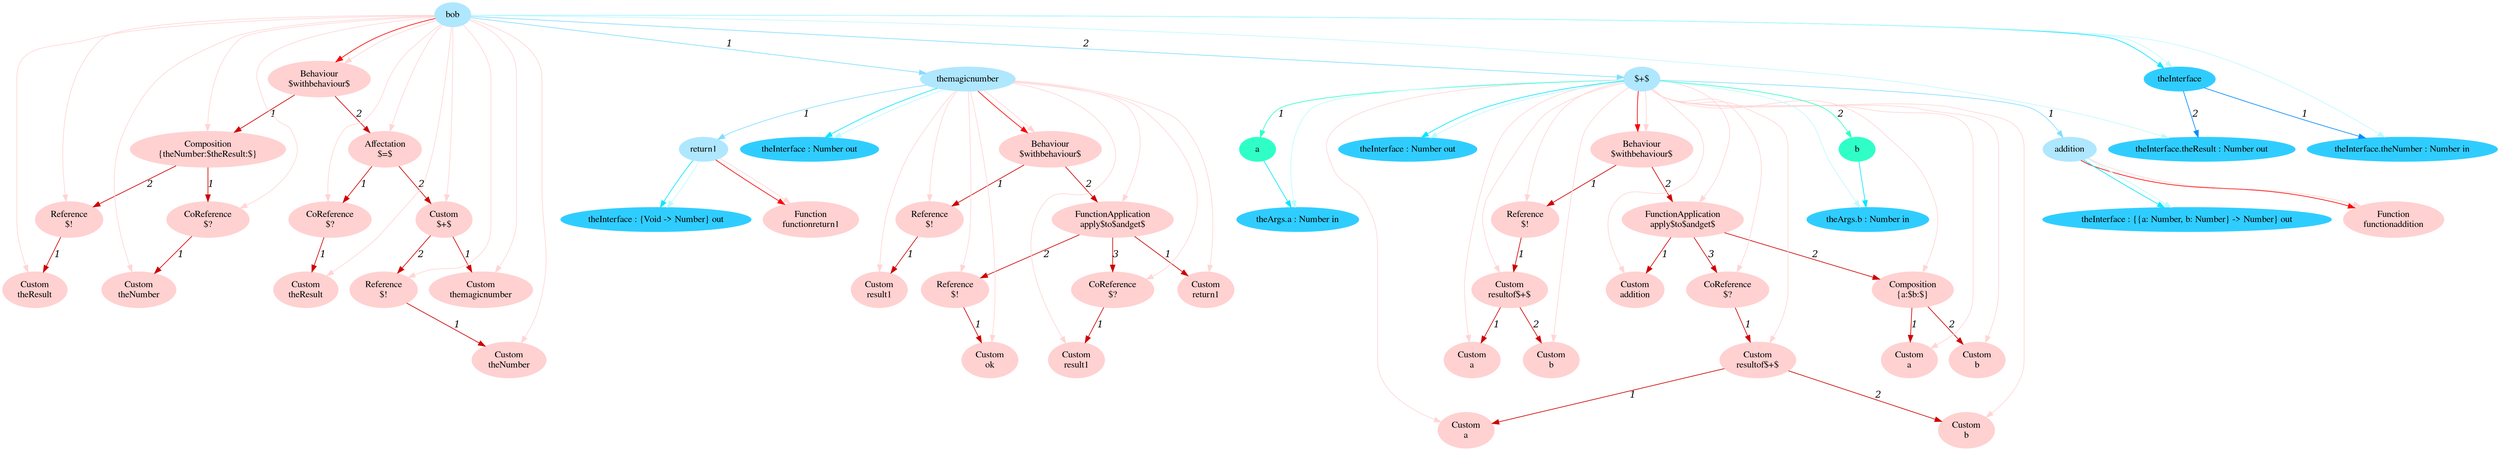 digraph g{node_4738 [shape="ellipse", style="filled", color="#ffd1d1", fontname="Times", label="Function
functionreturn1" ]
node_4745 [shape="ellipse", style="filled", color="#ffd1d1", fontname="Times", label="Behaviour
$withbehaviour$" ]
node_4747 [shape="ellipse", style="filled", color="#ffd1d1", fontname="Times", label="Reference
$!" ]
node_4749 [shape="ellipse", style="filled", color="#ffd1d1", fontname="Times", label="Custom
result1" ]
node_4752 [shape="ellipse", style="filled", color="#ffd1d1", fontname="Times", label="FunctionApplication
apply$to$andget$" ]
node_4754 [shape="ellipse", style="filled", color="#ffd1d1", fontname="Times", label="Custom
return1" ]
node_4756 [shape="ellipse", style="filled", color="#ffd1d1", fontname="Times", label="Reference
$!" ]
node_4758 [shape="ellipse", style="filled", color="#ffd1d1", fontname="Times", label="Custom
ok" ]
node_4761 [shape="ellipse", style="filled", color="#ffd1d1", fontname="Times", label="CoReference
$?" ]
node_4763 [shape="ellipse", style="filled", color="#ffd1d1", fontname="Times", label="Custom
result1" ]
node_4777 [shape="ellipse", style="filled", color="#ffd1d1", fontname="Times", label="Function
functionaddition" ]
node_4794 [shape="ellipse", style="filled", color="#ffd1d1", fontname="Times", label="Behaviour
$withbehaviour$" ]
node_4796 [shape="ellipse", style="filled", color="#ffd1d1", fontname="Times", label="Reference
$!" ]
node_4798 [shape="ellipse", style="filled", color="#ffd1d1", fontname="Times", label="Custom
resultof$+$" ]
node_4800 [shape="ellipse", style="filled", color="#ffd1d1", fontname="Times", label="Custom
a" ]
node_4802 [shape="ellipse", style="filled", color="#ffd1d1", fontname="Times", label="Custom
b" ]
node_4807 [shape="ellipse", style="filled", color="#ffd1d1", fontname="Times", label="FunctionApplication
apply$to$andget$" ]
node_4809 [shape="ellipse", style="filled", color="#ffd1d1", fontname="Times", label="Custom
addition" ]
node_4811 [shape="ellipse", style="filled", color="#ffd1d1", fontname="Times", label="Composition
{a:$b:$}" ]
node_4813 [shape="ellipse", style="filled", color="#ffd1d1", fontname="Times", label="Custom
a" ]
node_4815 [shape="ellipse", style="filled", color="#ffd1d1", fontname="Times", label="Custom
b" ]
node_4819 [shape="ellipse", style="filled", color="#ffd1d1", fontname="Times", label="CoReference
$?" ]
node_4821 [shape="ellipse", style="filled", color="#ffd1d1", fontname="Times", label="Custom
resultof$+$" ]
node_4823 [shape="ellipse", style="filled", color="#ffd1d1", fontname="Times", label="Custom
a" ]
node_4825 [shape="ellipse", style="filled", color="#ffd1d1", fontname="Times", label="Custom
b" ]
node_4847 [shape="ellipse", style="filled", color="#ffd1d1", fontname="Times", label="Behaviour
$withbehaviour$" ]
node_4849 [shape="ellipse", style="filled", color="#ffd1d1", fontname="Times", label="Composition
{theNumber:$theResult:$}" ]
node_4851 [shape="ellipse", style="filled", color="#ffd1d1", fontname="Times", label="CoReference
$?" ]
node_4853 [shape="ellipse", style="filled", color="#ffd1d1", fontname="Times", label="Custom
theNumber" ]
node_4856 [shape="ellipse", style="filled", color="#ffd1d1", fontname="Times", label="Reference
$!" ]
node_4858 [shape="ellipse", style="filled", color="#ffd1d1", fontname="Times", label="Custom
theResult" ]
node_4863 [shape="ellipse", style="filled", color="#ffd1d1", fontname="Times", label="Affectation
$=$" ]
node_4865 [shape="ellipse", style="filled", color="#ffd1d1", fontname="Times", label="CoReference
$?" ]
node_4867 [shape="ellipse", style="filled", color="#ffd1d1", fontname="Times", label="Custom
theResult" ]
node_4870 [shape="ellipse", style="filled", color="#ffd1d1", fontname="Times", label="Custom
$+$" ]
node_4872 [shape="ellipse", style="filled", color="#ffd1d1", fontname="Times", label="Custom
themagicnumber" ]
node_4874 [shape="ellipse", style="filled", color="#ffd1d1", fontname="Times", label="Reference
$!" ]
node_4876 [shape="ellipse", style="filled", color="#ffd1d1", fontname="Times", label="Custom
theNumber" ]
node_4732 [shape="ellipse", style="filled", color="#afe7ff", fontname="Times", label="bob" ]
node_4733 [shape="ellipse", style="filled", color="#afe7ff", fontname="Times", label="themagicnumber" ]
node_4734 [shape="ellipse", style="filled", color="#afe7ff", fontname="Times", label="return1" ]
node_4772 [shape="ellipse", style="filled", color="#afe7ff", fontname="Times", label="$+$" ]
node_4773 [shape="ellipse", style="filled", color="#afe7ff", fontname="Times", label="addition" ]
node_4781 [shape="ellipse", style="filled", color="#2fffc7", fontname="Times", label="a" ]
node_4785 [shape="ellipse", style="filled", color="#2fffc7", fontname="Times", label="b" ]
node_4735 [shape="ellipse", style="filled", color="#2fcdff", fontname="Times", label="theInterface : {Void -> Number} out" ]
node_4742 [shape="ellipse", style="filled", color="#2fcdff", fontname="Times", label="theInterface : Number out" ]
node_4774 [shape="ellipse", style="filled", color="#2fcdff", fontname="Times", label="theInterface : {{a: Number, b: Number} -> Number} out" ]
node_4782 [shape="ellipse", style="filled", color="#2fcdff", fontname="Times", label="theArgs.a : Number in" ]
node_4786 [shape="ellipse", style="filled", color="#2fcdff", fontname="Times", label="theArgs.b : Number in" ]
node_4791 [shape="ellipse", style="filled", color="#2fcdff", fontname="Times", label="theInterface : Number out" ]
node_4838 [shape="ellipse", style="filled", color="#2fcdff", fontname="Times", label="theInterface" ]
node_4839 [shape="ellipse", style="filled", color="#2fcdff", fontname="Times", label="theInterface.theNumber : Number in" ]
node_4841 [shape="ellipse", style="filled", color="#2fcdff", fontname="Times", label="theInterface.theResult : Number out" ]
node_4747 -> node_4749 [dir=forward, arrowHead=normal, fontname="Times-Italic", arrowsize=1, color="#d00000", label="1",  headlabel="", taillabel="" ]
node_4756 -> node_4758 [dir=forward, arrowHead=normal, fontname="Times-Italic", arrowsize=1, color="#d00000", label="1",  headlabel="", taillabel="" ]
node_4761 -> node_4763 [dir=forward, arrowHead=normal, fontname="Times-Italic", arrowsize=1, color="#d00000", label="1",  headlabel="", taillabel="" ]
node_4752 -> node_4754 [dir=forward, arrowHead=normal, fontname="Times-Italic", arrowsize=1, color="#d00000", label="1",  headlabel="", taillabel="" ]
node_4752 -> node_4756 [dir=forward, arrowHead=normal, fontname="Times-Italic", arrowsize=1, color="#d00000", label="2",  headlabel="", taillabel="" ]
node_4752 -> node_4761 [dir=forward, arrowHead=normal, fontname="Times-Italic", arrowsize=1, color="#d00000", label="3",  headlabel="", taillabel="" ]
node_4745 -> node_4747 [dir=forward, arrowHead=normal, fontname="Times-Italic", arrowsize=1, color="#d00000", label="1",  headlabel="", taillabel="" ]
node_4745 -> node_4752 [dir=forward, arrowHead=normal, fontname="Times-Italic", arrowsize=1, color="#d00000", label="2",  headlabel="", taillabel="" ]
node_4798 -> node_4800 [dir=forward, arrowHead=normal, fontname="Times-Italic", arrowsize=1, color="#d00000", label="1",  headlabel="", taillabel="" ]
node_4798 -> node_4802 [dir=forward, arrowHead=normal, fontname="Times-Italic", arrowsize=1, color="#d00000", label="2",  headlabel="", taillabel="" ]
node_4796 -> node_4798 [dir=forward, arrowHead=normal, fontname="Times-Italic", arrowsize=1, color="#d00000", label="1",  headlabel="", taillabel="" ]
node_4811 -> node_4813 [dir=forward, arrowHead=normal, fontname="Times-Italic", arrowsize=1, color="#d00000", label="1",  headlabel="", taillabel="" ]
node_4811 -> node_4815 [dir=forward, arrowHead=normal, fontname="Times-Italic", arrowsize=1, color="#d00000", label="2",  headlabel="", taillabel="" ]
node_4821 -> node_4823 [dir=forward, arrowHead=normal, fontname="Times-Italic", arrowsize=1, color="#d00000", label="1",  headlabel="", taillabel="" ]
node_4821 -> node_4825 [dir=forward, arrowHead=normal, fontname="Times-Italic", arrowsize=1, color="#d00000", label="2",  headlabel="", taillabel="" ]
node_4819 -> node_4821 [dir=forward, arrowHead=normal, fontname="Times-Italic", arrowsize=1, color="#d00000", label="1",  headlabel="", taillabel="" ]
node_4807 -> node_4809 [dir=forward, arrowHead=normal, fontname="Times-Italic", arrowsize=1, color="#d00000", label="1",  headlabel="", taillabel="" ]
node_4807 -> node_4811 [dir=forward, arrowHead=normal, fontname="Times-Italic", arrowsize=1, color="#d00000", label="2",  headlabel="", taillabel="" ]
node_4807 -> node_4819 [dir=forward, arrowHead=normal, fontname="Times-Italic", arrowsize=1, color="#d00000", label="3",  headlabel="", taillabel="" ]
node_4794 -> node_4796 [dir=forward, arrowHead=normal, fontname="Times-Italic", arrowsize=1, color="#d00000", label="1",  headlabel="", taillabel="" ]
node_4794 -> node_4807 [dir=forward, arrowHead=normal, fontname="Times-Italic", arrowsize=1, color="#d00000", label="2",  headlabel="", taillabel="" ]
node_4851 -> node_4853 [dir=forward, arrowHead=normal, fontname="Times-Italic", arrowsize=1, color="#d00000", label="1",  headlabel="", taillabel="" ]
node_4856 -> node_4858 [dir=forward, arrowHead=normal, fontname="Times-Italic", arrowsize=1, color="#d00000", label="1",  headlabel="", taillabel="" ]
node_4849 -> node_4851 [dir=forward, arrowHead=normal, fontname="Times-Italic", arrowsize=1, color="#d00000", label="1",  headlabel="", taillabel="" ]
node_4849 -> node_4856 [dir=forward, arrowHead=normal, fontname="Times-Italic", arrowsize=1, color="#d00000", label="2",  headlabel="", taillabel="" ]
node_4865 -> node_4867 [dir=forward, arrowHead=normal, fontname="Times-Italic", arrowsize=1, color="#d00000", label="1",  headlabel="", taillabel="" ]
node_4874 -> node_4876 [dir=forward, arrowHead=normal, fontname="Times-Italic", arrowsize=1, color="#d00000", label="1",  headlabel="", taillabel="" ]
node_4870 -> node_4872 [dir=forward, arrowHead=normal, fontname="Times-Italic", arrowsize=1, color="#d00000", label="1",  headlabel="", taillabel="" ]
node_4870 -> node_4874 [dir=forward, arrowHead=normal, fontname="Times-Italic", arrowsize=1, color="#d00000", label="2",  headlabel="", taillabel="" ]
node_4863 -> node_4865 [dir=forward, arrowHead=normal, fontname="Times-Italic", arrowsize=1, color="#d00000", label="1",  headlabel="", taillabel="" ]
node_4863 -> node_4870 [dir=forward, arrowHead=normal, fontname="Times-Italic", arrowsize=1, color="#d00000", label="2",  headlabel="", taillabel="" ]
node_4847 -> node_4849 [dir=forward, arrowHead=normal, fontname="Times-Italic", arrowsize=1, color="#d00000", label="1",  headlabel="", taillabel="" ]
node_4847 -> node_4863 [dir=forward, arrowHead=normal, fontname="Times-Italic", arrowsize=1, color="#d00000", label="2",  headlabel="", taillabel="" ]
node_4734 -> node_4738 [dir=forward, arrowHead=normal, fontname="Times-Italic", arrowsize=1, color="#ff0000", label="",  headlabel="", taillabel="" ]
node_4733 -> node_4745 [dir=forward, arrowHead=normal, fontname="Times-Italic", arrowsize=1, color="#ff0000", label="",  headlabel="", taillabel="" ]
node_4773 -> node_4777 [dir=forward, arrowHead=normal, fontname="Times-Italic", arrowsize=1, color="#ff0000", label="",  headlabel="", taillabel="" ]
node_4772 -> node_4794 [dir=forward, arrowHead=normal, fontname="Times-Italic", arrowsize=1, color="#ff0000", label="",  headlabel="", taillabel="" ]
node_4732 -> node_4847 [dir=forward, arrowHead=normal, fontname="Times-Italic", arrowsize=1, color="#ff0000", label="",  headlabel="", taillabel="" ]
node_4734 -> node_4738 [dir=forward, arrowHead=normal, fontname="Times-Italic", arrowsize=1, color="#ffd5d5", label="",  headlabel="", taillabel="" ]
node_4733 -> node_4745 [dir=forward, arrowHead=normal, fontname="Times-Italic", arrowsize=1, color="#ffd5d5", label="",  headlabel="", taillabel="" ]
node_4733 -> node_4747 [dir=forward, arrowHead=normal, fontname="Times-Italic", arrowsize=1, color="#ffd5d5", label="",  headlabel="", taillabel="" ]
node_4733 -> node_4749 [dir=forward, arrowHead=normal, fontname="Times-Italic", arrowsize=1, color="#ffd5d5", label="",  headlabel="", taillabel="" ]
node_4733 -> node_4752 [dir=forward, arrowHead=normal, fontname="Times-Italic", arrowsize=1, color="#ffd5d5", label="",  headlabel="", taillabel="" ]
node_4733 -> node_4754 [dir=forward, arrowHead=normal, fontname="Times-Italic", arrowsize=1, color="#ffd5d5", label="",  headlabel="", taillabel="" ]
node_4733 -> node_4756 [dir=forward, arrowHead=normal, fontname="Times-Italic", arrowsize=1, color="#ffd5d5", label="",  headlabel="", taillabel="" ]
node_4733 -> node_4758 [dir=forward, arrowHead=normal, fontname="Times-Italic", arrowsize=1, color="#ffd5d5", label="",  headlabel="", taillabel="" ]
node_4733 -> node_4761 [dir=forward, arrowHead=normal, fontname="Times-Italic", arrowsize=1, color="#ffd5d5", label="",  headlabel="", taillabel="" ]
node_4733 -> node_4763 [dir=forward, arrowHead=normal, fontname="Times-Italic", arrowsize=1, color="#ffd5d5", label="",  headlabel="", taillabel="" ]
node_4773 -> node_4777 [dir=forward, arrowHead=normal, fontname="Times-Italic", arrowsize=1, color="#ffd5d5", label="",  headlabel="", taillabel="" ]
node_4772 -> node_4794 [dir=forward, arrowHead=normal, fontname="Times-Italic", arrowsize=1, color="#ffd5d5", label="",  headlabel="", taillabel="" ]
node_4772 -> node_4796 [dir=forward, arrowHead=normal, fontname="Times-Italic", arrowsize=1, color="#ffd5d5", label="",  headlabel="", taillabel="" ]
node_4772 -> node_4798 [dir=forward, arrowHead=normal, fontname="Times-Italic", arrowsize=1, color="#ffd5d5", label="",  headlabel="", taillabel="" ]
node_4772 -> node_4800 [dir=forward, arrowHead=normal, fontname="Times-Italic", arrowsize=1, color="#ffd5d5", label="",  headlabel="", taillabel="" ]
node_4772 -> node_4802 [dir=forward, arrowHead=normal, fontname="Times-Italic", arrowsize=1, color="#ffd5d5", label="",  headlabel="", taillabel="" ]
node_4772 -> node_4807 [dir=forward, arrowHead=normal, fontname="Times-Italic", arrowsize=1, color="#ffd5d5", label="",  headlabel="", taillabel="" ]
node_4772 -> node_4809 [dir=forward, arrowHead=normal, fontname="Times-Italic", arrowsize=1, color="#ffd5d5", label="",  headlabel="", taillabel="" ]
node_4772 -> node_4811 [dir=forward, arrowHead=normal, fontname="Times-Italic", arrowsize=1, color="#ffd5d5", label="",  headlabel="", taillabel="" ]
node_4772 -> node_4813 [dir=forward, arrowHead=normal, fontname="Times-Italic", arrowsize=1, color="#ffd5d5", label="",  headlabel="", taillabel="" ]
node_4772 -> node_4815 [dir=forward, arrowHead=normal, fontname="Times-Italic", arrowsize=1, color="#ffd5d5", label="",  headlabel="", taillabel="" ]
node_4772 -> node_4819 [dir=forward, arrowHead=normal, fontname="Times-Italic", arrowsize=1, color="#ffd5d5", label="",  headlabel="", taillabel="" ]
node_4772 -> node_4821 [dir=forward, arrowHead=normal, fontname="Times-Italic", arrowsize=1, color="#ffd5d5", label="",  headlabel="", taillabel="" ]
node_4772 -> node_4823 [dir=forward, arrowHead=normal, fontname="Times-Italic", arrowsize=1, color="#ffd5d5", label="",  headlabel="", taillabel="" ]
node_4772 -> node_4825 [dir=forward, arrowHead=normal, fontname="Times-Italic", arrowsize=1, color="#ffd5d5", label="",  headlabel="", taillabel="" ]
node_4732 -> node_4847 [dir=forward, arrowHead=normal, fontname="Times-Italic", arrowsize=1, color="#ffd5d5", label="",  headlabel="", taillabel="" ]
node_4732 -> node_4849 [dir=forward, arrowHead=normal, fontname="Times-Italic", arrowsize=1, color="#ffd5d5", label="",  headlabel="", taillabel="" ]
node_4732 -> node_4851 [dir=forward, arrowHead=normal, fontname="Times-Italic", arrowsize=1, color="#ffd5d5", label="",  headlabel="", taillabel="" ]
node_4732 -> node_4853 [dir=forward, arrowHead=normal, fontname="Times-Italic", arrowsize=1, color="#ffd5d5", label="",  headlabel="", taillabel="" ]
node_4732 -> node_4856 [dir=forward, arrowHead=normal, fontname="Times-Italic", arrowsize=1, color="#ffd5d5", label="",  headlabel="", taillabel="" ]
node_4732 -> node_4858 [dir=forward, arrowHead=normal, fontname="Times-Italic", arrowsize=1, color="#ffd5d5", label="",  headlabel="", taillabel="" ]
node_4732 -> node_4863 [dir=forward, arrowHead=normal, fontname="Times-Italic", arrowsize=1, color="#ffd5d5", label="",  headlabel="", taillabel="" ]
node_4732 -> node_4865 [dir=forward, arrowHead=normal, fontname="Times-Italic", arrowsize=1, color="#ffd5d5", label="",  headlabel="", taillabel="" ]
node_4732 -> node_4867 [dir=forward, arrowHead=normal, fontname="Times-Italic", arrowsize=1, color="#ffd5d5", label="",  headlabel="", taillabel="" ]
node_4732 -> node_4870 [dir=forward, arrowHead=normal, fontname="Times-Italic", arrowsize=1, color="#ffd5d5", label="",  headlabel="", taillabel="" ]
node_4732 -> node_4872 [dir=forward, arrowHead=normal, fontname="Times-Italic", arrowsize=1, color="#ffd5d5", label="",  headlabel="", taillabel="" ]
node_4732 -> node_4874 [dir=forward, arrowHead=normal, fontname="Times-Italic", arrowsize=1, color="#ffd5d5", label="",  headlabel="", taillabel="" ]
node_4732 -> node_4876 [dir=forward, arrowHead=normal, fontname="Times-Italic", arrowsize=1, color="#ffd5d5", label="",  headlabel="", taillabel="" ]
node_4772 -> node_4781 [dir=forward, arrowHead=normal, fontname="Times-Italic", arrowsize=1, color="#2fffc7", label="1",  headlabel="", taillabel="" ]
node_4772 -> node_4785 [dir=forward, arrowHead=normal, fontname="Times-Italic", arrowsize=1, color="#2fffc7", label="2",  headlabel="", taillabel="" ]
node_4781 -> node_4782 [dir=forward, arrowHead=normal, fontname="Times-Italic", arrowsize=1, color="#00e8ff", label="",  headlabel="", taillabel="" ]
node_4785 -> node_4786 [dir=forward, arrowHead=normal, fontname="Times-Italic", arrowsize=1, color="#00e8ff", label="",  headlabel="", taillabel="" ]
node_4734 -> node_4735 [dir=forward, arrowHead=normal, fontname="Times-Italic", arrowsize=1, color="#00e8ff", label="",  headlabel="", taillabel="" ]
node_4733 -> node_4742 [dir=forward, arrowHead=normal, fontname="Times-Italic", arrowsize=1, color="#00e8ff", label="",  headlabel="", taillabel="" ]
node_4773 -> node_4774 [dir=forward, arrowHead=normal, fontname="Times-Italic", arrowsize=1, color="#00e8ff", label="",  headlabel="", taillabel="" ]
node_4772 -> node_4791 [dir=forward, arrowHead=normal, fontname="Times-Italic", arrowsize=1, color="#00e8ff", label="",  headlabel="", taillabel="" ]
node_4732 -> node_4838 [dir=forward, arrowHead=normal, fontname="Times-Italic", arrowsize=1, color="#00e8ff", label="",  headlabel="", taillabel="" ]
node_4734 -> node_4735 [dir=forward, arrowHead=normal, fontname="Times-Italic", arrowsize=1, color="#bef9ff", label="",  headlabel="", taillabel="" ]
node_4733 -> node_4742 [dir=forward, arrowHead=normal, fontname="Times-Italic", arrowsize=1, color="#bef9ff", label="",  headlabel="", taillabel="" ]
node_4773 -> node_4774 [dir=forward, arrowHead=normal, fontname="Times-Italic", arrowsize=1, color="#bef9ff", label="",  headlabel="", taillabel="" ]
node_4772 -> node_4782 [dir=forward, arrowHead=normal, fontname="Times-Italic", arrowsize=1, color="#bef9ff", label="",  headlabel="", taillabel="" ]
node_4772 -> node_4786 [dir=forward, arrowHead=normal, fontname="Times-Italic", arrowsize=1, color="#bef9ff", label="",  headlabel="", taillabel="" ]
node_4772 -> node_4791 [dir=forward, arrowHead=normal, fontname="Times-Italic", arrowsize=1, color="#bef9ff", label="",  headlabel="", taillabel="" ]
node_4732 -> node_4839 [dir=forward, arrowHead=normal, fontname="Times-Italic", arrowsize=1, color="#bef9ff", label="",  headlabel="", taillabel="" ]
node_4732 -> node_4841 [dir=forward, arrowHead=normal, fontname="Times-Italic", arrowsize=1, color="#bef9ff", label="",  headlabel="", taillabel="" ]
node_4732 -> node_4838 [dir=forward, arrowHead=normal, fontname="Times-Italic", arrowsize=1, color="#bef9ff", label="",  headlabel="", taillabel="" ]
node_4838 -> node_4839 [dir=forward, arrowHead=normal, fontname="Times-Italic", arrowsize=1, color="#008cff", label="1",  headlabel="", taillabel="" ]
node_4838 -> node_4841 [dir=forward, arrowHead=normal, fontname="Times-Italic", arrowsize=1, color="#008cff", label="2",  headlabel="", taillabel="" ]
node_4733 -> node_4734 [dir=forward, arrowHead=normal, fontname="Times-Italic", arrowsize=1, color="#81ddff", label="1",  headlabel="", taillabel="" ]
node_4772 -> node_4773 [dir=forward, arrowHead=normal, fontname="Times-Italic", arrowsize=1, color="#81ddff", label="1",  headlabel="", taillabel="" ]
node_4732 -> node_4733 [dir=forward, arrowHead=normal, fontname="Times-Italic", arrowsize=1, color="#81ddff", label="1",  headlabel="", taillabel="" ]
node_4732 -> node_4772 [dir=forward, arrowHead=normal, fontname="Times-Italic", arrowsize=1, color="#81ddff", label="2",  headlabel="", taillabel="" ]
}